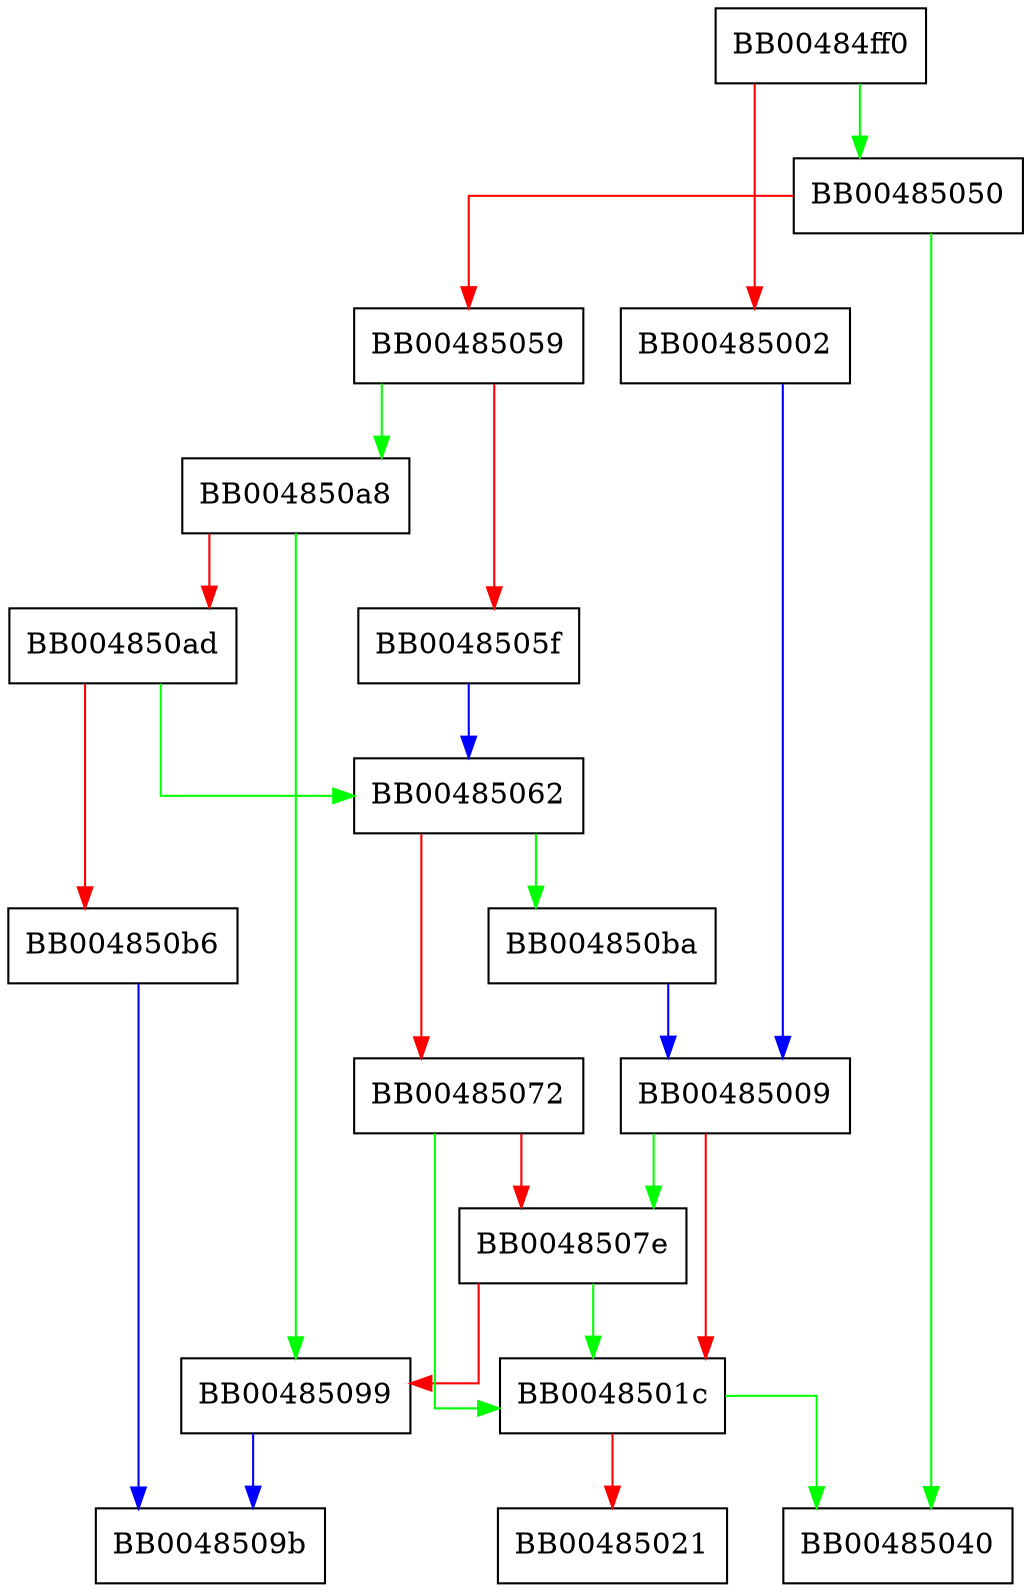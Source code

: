 digraph cmd_ChainCAFile {
  node [shape="box"];
  graph [splines=ortho];
  BB00484ff0 -> BB00485050 [color="green"];
  BB00484ff0 -> BB00485002 [color="red"];
  BB00485002 -> BB00485009 [color="blue"];
  BB00485009 -> BB0048507e [color="green"];
  BB00485009 -> BB0048501c [color="red"];
  BB0048501c -> BB00485040 [color="green"];
  BB0048501c -> BB00485021 [color="red"];
  BB00485050 -> BB00485040 [color="green"];
  BB00485050 -> BB00485059 [color="red"];
  BB00485059 -> BB004850a8 [color="green"];
  BB00485059 -> BB0048505f [color="red"];
  BB0048505f -> BB00485062 [color="blue"];
  BB00485062 -> BB004850ba [color="green"];
  BB00485062 -> BB00485072 [color="red"];
  BB00485072 -> BB0048501c [color="green"];
  BB00485072 -> BB0048507e [color="red"];
  BB0048507e -> BB0048501c [color="green"];
  BB0048507e -> BB00485099 [color="red"];
  BB00485099 -> BB0048509b [color="blue"];
  BB004850a8 -> BB00485099 [color="green"];
  BB004850a8 -> BB004850ad [color="red"];
  BB004850ad -> BB00485062 [color="green"];
  BB004850ad -> BB004850b6 [color="red"];
  BB004850b6 -> BB0048509b [color="blue"];
  BB004850ba -> BB00485009 [color="blue"];
}